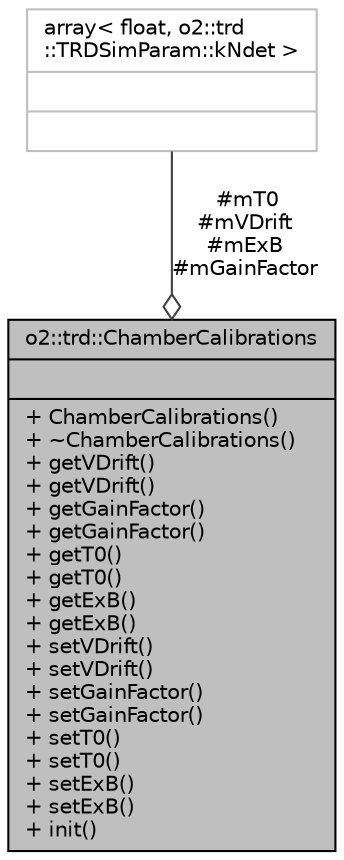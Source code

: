 digraph "o2::trd::ChamberCalibrations"
{
 // INTERACTIVE_SVG=YES
  bgcolor="transparent";
  edge [fontname="Helvetica",fontsize="10",labelfontname="Helvetica",labelfontsize="10"];
  node [fontname="Helvetica",fontsize="10",shape=record];
  Node1 [label="{o2::trd::ChamberCalibrations\n||+ ChamberCalibrations()\l+ ~ChamberCalibrations()\l+ getVDrift()\l+ getVDrift()\l+ getGainFactor()\l+ getGainFactor()\l+ getT0()\l+ getT0()\l+ getExB()\l+ getExB()\l+ setVDrift()\l+ setVDrift()\l+ setGainFactor()\l+ setGainFactor()\l+ setT0()\l+ setT0()\l+ setExB()\l+ setExB()\l+ init()\l}",height=0.2,width=0.4,color="black", fillcolor="grey75", style="filled", fontcolor="black"];
  Node2 -> Node1 [color="grey25",fontsize="10",style="solid",label=" #mT0\n#mVDrift\n#mExB\n#mGainFactor" ,arrowhead="odiamond",fontname="Helvetica"];
  Node2 [label="{array\< float, o2::trd\l::TRDSimParam::kNdet \>\n||}",height=0.2,width=0.4,color="grey75"];
}
